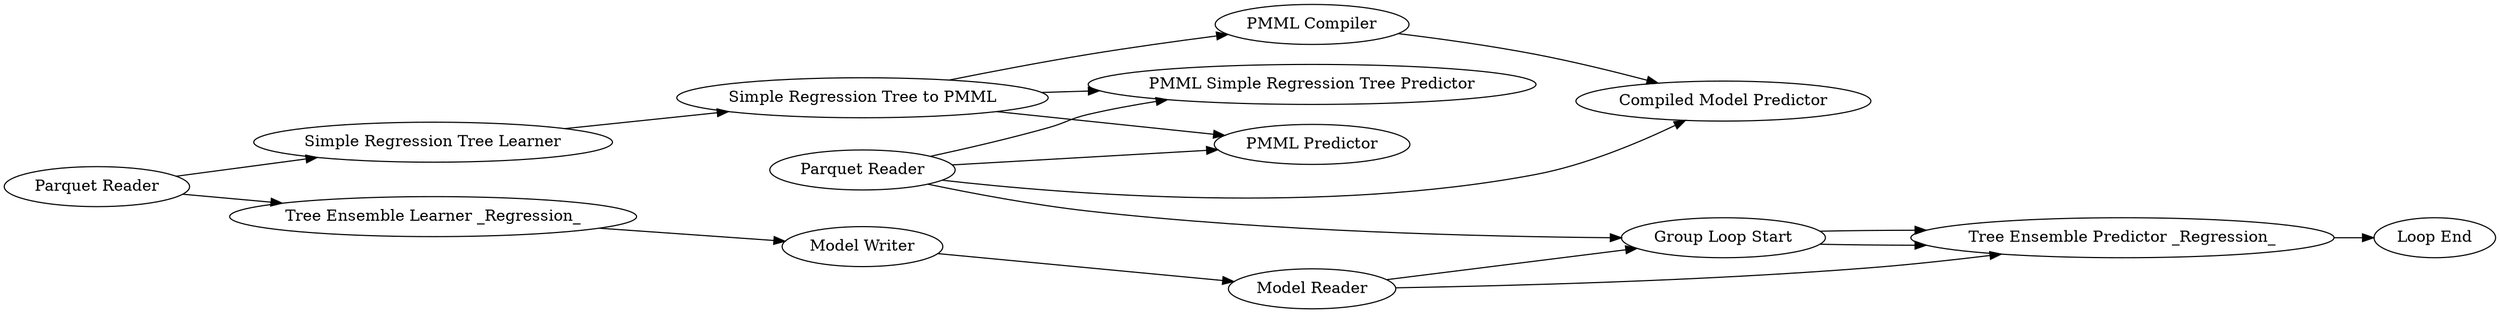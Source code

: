 digraph {
	4 [label="Parquet Reader"]
	12 [label="Compiled Model Predictor"]
	14 [label="PMML Compiler"]
	15 [label="Parquet Reader"]
	17 [label="Simple Regression Tree to PMML"]
	19 [label="Simple Regression Tree Learner"]
	20 [label="PMML Simple Regression Tree Predictor"]
	22 [label="PMML Predictor"]
	23 [label="Tree Ensemble Learner _Regression_"]
	24 [label="Tree Ensemble Predictor _Regression_"]
	25 [label="Group Loop Start"]
	26 [label="Loop End"]
	27 [label="Model Writer"]
	28 [label="Model Reader"]
	4 -> 23
	4 -> 19
	14 -> 12
	15 -> 12
	15 -> 25
	15 -> 22
	15 -> 20
	17 -> 20
	17 -> 22
	17 -> 14
	19 -> 17
	23 -> 27
	24 -> 26
	25 -> 24
	25 -> 24
	27 -> 28
	28 -> 24
	28 -> 25
	rankdir=LR
}
